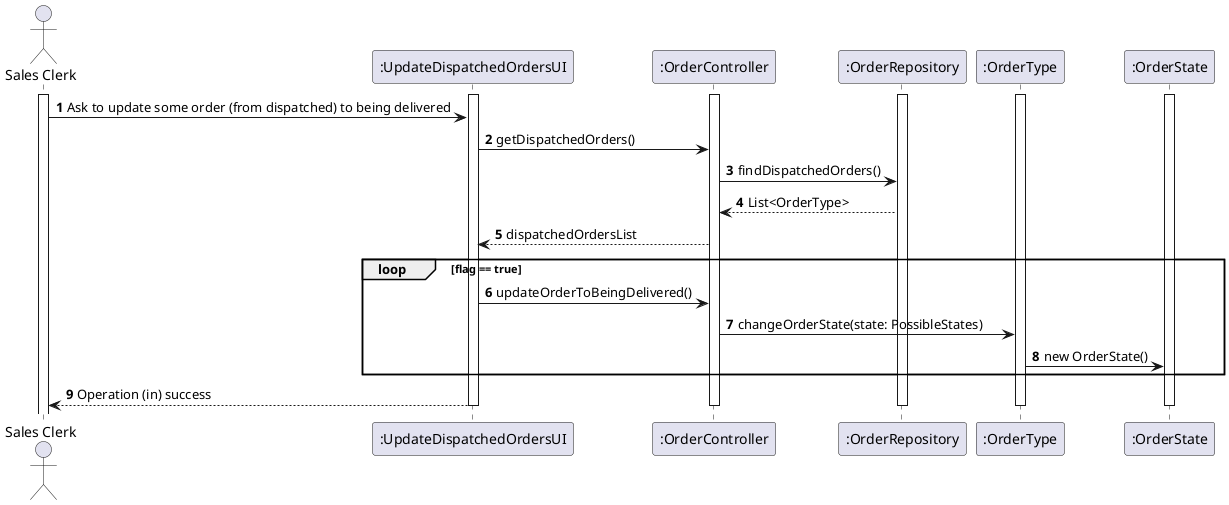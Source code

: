 @startuml
'https://plantuml.com/sequence-diagram

autonumber

actor "Sales Clerk" as SC

 participant ":UpdateDispatchedOrdersUI" as UpdUI

 participant ":OrderController" as OrderCont
 participant ":OrderRepository" as OrderRepo
 participant ":OrderType" as OrderTy
 participant ":OrderState" as OrderSta



 activate SC
 activate UpdUI
 activate OrderCont
 activate OrderRepo
 activate OrderTy
 activate OrderSta


 SC -> UpdUI : Ask to update some order (from dispatched) to being delivered

 UpdUI -> OrderCont : getDispatchedOrders()

 OrderCont -> OrderRepo: findDispatchedOrders()

 OrderRepo --> OrderCont: List<OrderType>

 OrderCont --> UpdUI: dispatchedOrdersList

 loop flag == true
     UpdUI -> OrderCont: updateOrderToBeingDelivered()
     OrderCont -> OrderTy : changeOrderState(state: PossibleStates)

     OrderTy -> OrderSta: new OrderState()
     end

 UpdUI --> SC: Operation (in) success

 deactivate UpdUI
 deactivate OrderCont
 deactivate OrderRepo
 deactivate OrderTy
 deactivate OrderSta

@enduml